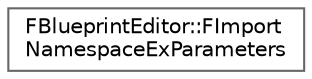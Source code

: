 digraph "Graphical Class Hierarchy"
{
 // INTERACTIVE_SVG=YES
 // LATEX_PDF_SIZE
  bgcolor="transparent";
  edge [fontname=Helvetica,fontsize=10,labelfontname=Helvetica,labelfontsize=10];
  node [fontname=Helvetica,fontsize=10,shape=box,height=0.2,width=0.4];
  rankdir="LR";
  Node0 [id="Node000000",label="FBlueprintEditor::FImport\lNamespaceExParameters",height=0.2,width=0.4,color="grey40", fillcolor="white", style="filled",URL="$db/d69/structFBlueprintEditor_1_1FImportNamespaceExParameters.html",tooltip="Parameters for the extended ImportNamespaceEx() method."];
}

